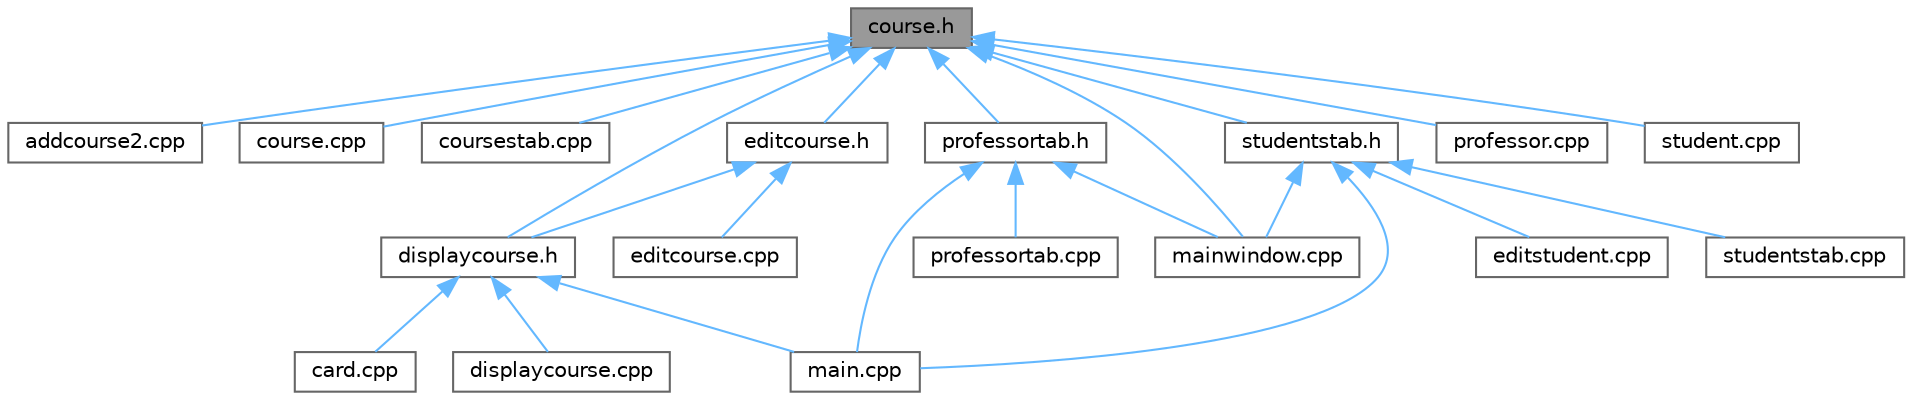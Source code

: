 digraph "course.h"
{
 // LATEX_PDF_SIZE
  bgcolor="transparent";
  edge [fontname=Helvetica,fontsize=10,labelfontname=Helvetica,labelfontsize=10];
  node [fontname=Helvetica,fontsize=10,shape=box,height=0.2,width=0.4];
  Node1 [label="course.h",height=0.2,width=0.4,color="gray40", fillcolor="grey60", style="filled", fontcolor="black",tooltip=" "];
  Node1 -> Node2 [dir="back",color="steelblue1",style="solid"];
  Node2 [label="addcourse2.cpp",height=0.2,width=0.4,color="grey40", fillcolor="white", style="filled",URL="$addcourse2_8cpp.html",tooltip=" "];
  Node1 -> Node3 [dir="back",color="steelblue1",style="solid"];
  Node3 [label="course.cpp",height=0.2,width=0.4,color="grey40", fillcolor="white", style="filled",URL="$course_8cpp.html",tooltip=" "];
  Node1 -> Node4 [dir="back",color="steelblue1",style="solid"];
  Node4 [label="coursestab.cpp",height=0.2,width=0.4,color="grey40", fillcolor="white", style="filled",URL="$coursestab_8cpp.html",tooltip=" "];
  Node1 -> Node5 [dir="back",color="steelblue1",style="solid"];
  Node5 [label="displaycourse.h",height=0.2,width=0.4,color="grey40", fillcolor="white", style="filled",URL="$displaycourse_8h.html",tooltip=" "];
  Node5 -> Node6 [dir="back",color="steelblue1",style="solid"];
  Node6 [label="card.cpp",height=0.2,width=0.4,color="grey40", fillcolor="white", style="filled",URL="$card_8cpp.html",tooltip=" "];
  Node5 -> Node7 [dir="back",color="steelblue1",style="solid"];
  Node7 [label="displaycourse.cpp",height=0.2,width=0.4,color="grey40", fillcolor="white", style="filled",URL="$displaycourse_8cpp.html",tooltip=" "];
  Node5 -> Node8 [dir="back",color="steelblue1",style="solid"];
  Node8 [label="main.cpp",height=0.2,width=0.4,color="grey40", fillcolor="white", style="filled",URL="$main_8cpp.html",tooltip=" "];
  Node1 -> Node9 [dir="back",color="steelblue1",style="solid"];
  Node9 [label="editcourse.h",height=0.2,width=0.4,color="grey40", fillcolor="white", style="filled",URL="$editcourse_8h.html",tooltip=" "];
  Node9 -> Node5 [dir="back",color="steelblue1",style="solid"];
  Node9 -> Node10 [dir="back",color="steelblue1",style="solid"];
  Node10 [label="editcourse.cpp",height=0.2,width=0.4,color="grey40", fillcolor="white", style="filled",URL="$editcourse_8cpp.html",tooltip=" "];
  Node1 -> Node11 [dir="back",color="steelblue1",style="solid"];
  Node11 [label="mainwindow.cpp",height=0.2,width=0.4,color="grey40", fillcolor="white", style="filled",URL="$mainwindow_8cpp.html",tooltip=" "];
  Node1 -> Node12 [dir="back",color="steelblue1",style="solid"];
  Node12 [label="professor.cpp",height=0.2,width=0.4,color="grey40", fillcolor="white", style="filled",URL="$professor_8cpp.html",tooltip=" "];
  Node1 -> Node13 [dir="back",color="steelblue1",style="solid"];
  Node13 [label="professortab.h",height=0.2,width=0.4,color="grey40", fillcolor="white", style="filled",URL="$professortab_8h.html",tooltip=" "];
  Node13 -> Node8 [dir="back",color="steelblue1",style="solid"];
  Node13 -> Node11 [dir="back",color="steelblue1",style="solid"];
  Node13 -> Node14 [dir="back",color="steelblue1",style="solid"];
  Node14 [label="professortab.cpp",height=0.2,width=0.4,color="grey40", fillcolor="white", style="filled",URL="$professortab_8cpp.html",tooltip=" "];
  Node1 -> Node15 [dir="back",color="steelblue1",style="solid"];
  Node15 [label="student.cpp",height=0.2,width=0.4,color="grey40", fillcolor="white", style="filled",URL="$student_8cpp.html",tooltip=" "];
  Node1 -> Node16 [dir="back",color="steelblue1",style="solid"];
  Node16 [label="studentstab.h",height=0.2,width=0.4,color="grey40", fillcolor="white", style="filled",URL="$studentstab_8h.html",tooltip=" "];
  Node16 -> Node17 [dir="back",color="steelblue1",style="solid"];
  Node17 [label="editstudent.cpp",height=0.2,width=0.4,color="grey40", fillcolor="white", style="filled",URL="$editstudent_8cpp.html",tooltip=" "];
  Node16 -> Node8 [dir="back",color="steelblue1",style="solid"];
  Node16 -> Node11 [dir="back",color="steelblue1",style="solid"];
  Node16 -> Node18 [dir="back",color="steelblue1",style="solid"];
  Node18 [label="studentstab.cpp",height=0.2,width=0.4,color="grey40", fillcolor="white", style="filled",URL="$studentstab_8cpp.html",tooltip=" "];
}

